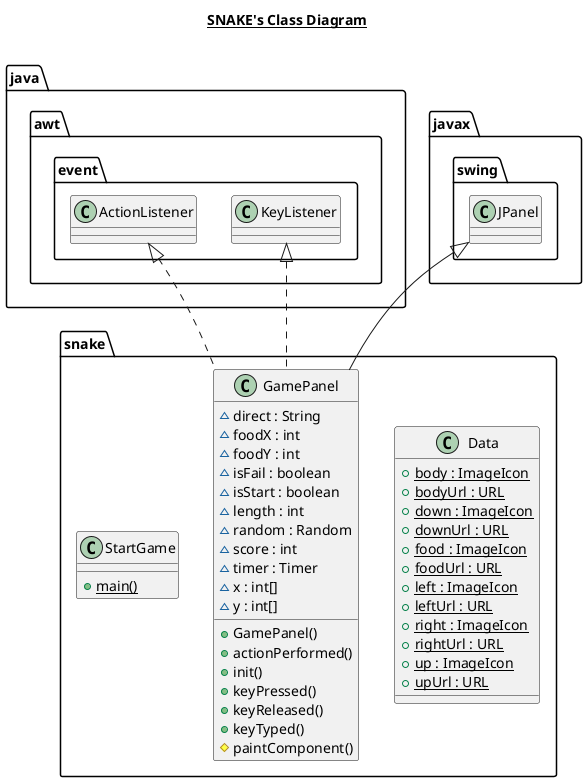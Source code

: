 @startuml

title __SNAKE's Class Diagram__\n

  namespace snake {
    class snake.Data {
        {static} + body : ImageIcon
        {static} + bodyUrl : URL
        {static} + down : ImageIcon
        {static} + downUrl : URL
        {static} + food : ImageIcon
        {static} + foodUrl : URL
        {static} + left : ImageIcon
        {static} + leftUrl : URL
        {static} + right : ImageIcon
        {static} + rightUrl : URL
        {static} + up : ImageIcon
        {static} + upUrl : URL
    }
  }
  

  namespace snake {
    class snake.GamePanel {
        ~ direct : String
        ~ foodX : int
        ~ foodY : int
        ~ isFail : boolean
        ~ isStart : boolean
        ~ length : int
        ~ random : Random
        ~ score : int
        ~ timer : Timer
        ~ x : int[]
        ~ y : int[]
        + GamePanel()
        + actionPerformed()
        + init()
        + keyPressed()
        + keyReleased()
        + keyTyped()
        # paintComponent()
    }
  }
  

  namespace snake {
    class snake.StartGame {
        {static} + main()
    }
  }
  

  snake.GamePanel .up.|> java.awt.event.ActionListener
  snake.GamePanel .up.|> java.awt.event.KeyListener
  snake.GamePanel -up-|> javax.swing.JPanel




@enduml
